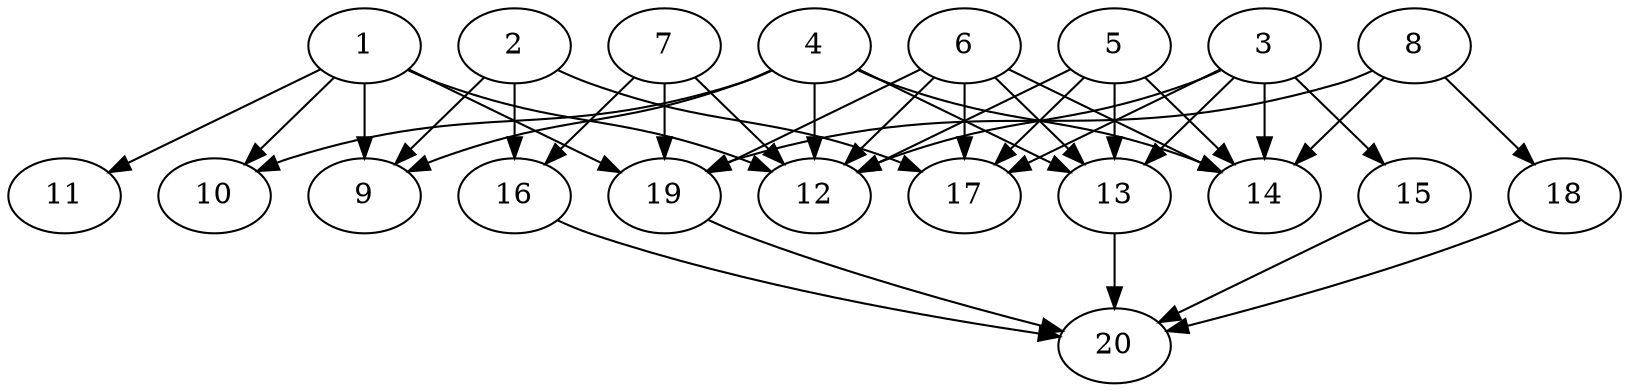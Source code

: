 // DAG automatically generated by daggen at Tue Jul 23 14:29:39 2019
// ./daggen --dot -n 20 --ccr 0.5 --fat 0.7 --regular 0.5 --density 0.7 --mindata 5242880 --maxdata 52428800 
digraph G {
  1 [size="101857280", alpha="0.14", expect_size="50928640"] 
  1 -> 9 [size ="50928640"]
  1 -> 10 [size ="50928640"]
  1 -> 11 [size ="50928640"]
  1 -> 12 [size ="50928640"]
  1 -> 19 [size ="50928640"]
  2 [size="19253248", alpha="0.15", expect_size="9626624"] 
  2 -> 9 [size ="9626624"]
  2 -> 16 [size ="9626624"]
  2 -> 17 [size ="9626624"]
  3 [size="76584960", alpha="0.13", expect_size="38292480"] 
  3 -> 12 [size ="38292480"]
  3 -> 13 [size ="38292480"]
  3 -> 14 [size ="38292480"]
  3 -> 15 [size ="38292480"]
  3 -> 17 [size ="38292480"]
  4 [size="17022976", alpha="0.10", expect_size="8511488"] 
  4 -> 9 [size ="8511488"]
  4 -> 10 [size ="8511488"]
  4 -> 12 [size ="8511488"]
  4 -> 13 [size ="8511488"]
  4 -> 14 [size ="8511488"]
  5 [size="56352768", alpha="0.17", expect_size="28176384"] 
  5 -> 12 [size ="28176384"]
  5 -> 13 [size ="28176384"]
  5 -> 14 [size ="28176384"]
  5 -> 17 [size ="28176384"]
  6 [size="33044480", alpha="0.02", expect_size="16522240"] 
  6 -> 12 [size ="16522240"]
  6 -> 13 [size ="16522240"]
  6 -> 14 [size ="16522240"]
  6 -> 17 [size ="16522240"]
  6 -> 19 [size ="16522240"]
  7 [size="37752832", alpha="0.19", expect_size="18876416"] 
  7 -> 12 [size ="18876416"]
  7 -> 16 [size ="18876416"]
  7 -> 19 [size ="18876416"]
  8 [size="70447104", alpha="0.08", expect_size="35223552"] 
  8 -> 14 [size ="35223552"]
  8 -> 18 [size ="35223552"]
  8 -> 19 [size ="35223552"]
  9 [size="101435392", alpha="0.11", expect_size="50717696"] 
  10 [size="17006592", alpha="0.09", expect_size="8503296"] 
  11 [size="101586944", alpha="0.07", expect_size="50793472"] 
  12 [size="71145472", alpha="0.15", expect_size="35572736"] 
  13 [size="47730688", alpha="0.07", expect_size="23865344"] 
  13 -> 20 [size ="23865344"]
  14 [size="15360000", alpha="0.07", expect_size="7680000"] 
  15 [size="63129600", alpha="0.08", expect_size="31564800"] 
  15 -> 20 [size ="31564800"]
  16 [size="50257920", alpha="0.09", expect_size="25128960"] 
  16 -> 20 [size ="25128960"]
  17 [size="60129280", alpha="0.18", expect_size="30064640"] 
  18 [size="54108160", alpha="0.17", expect_size="27054080"] 
  18 -> 20 [size ="27054080"]
  19 [size="90730496", alpha="0.05", expect_size="45365248"] 
  19 -> 20 [size ="45365248"]
  20 [size="47097856", alpha="0.03", expect_size="23548928"] 
}
